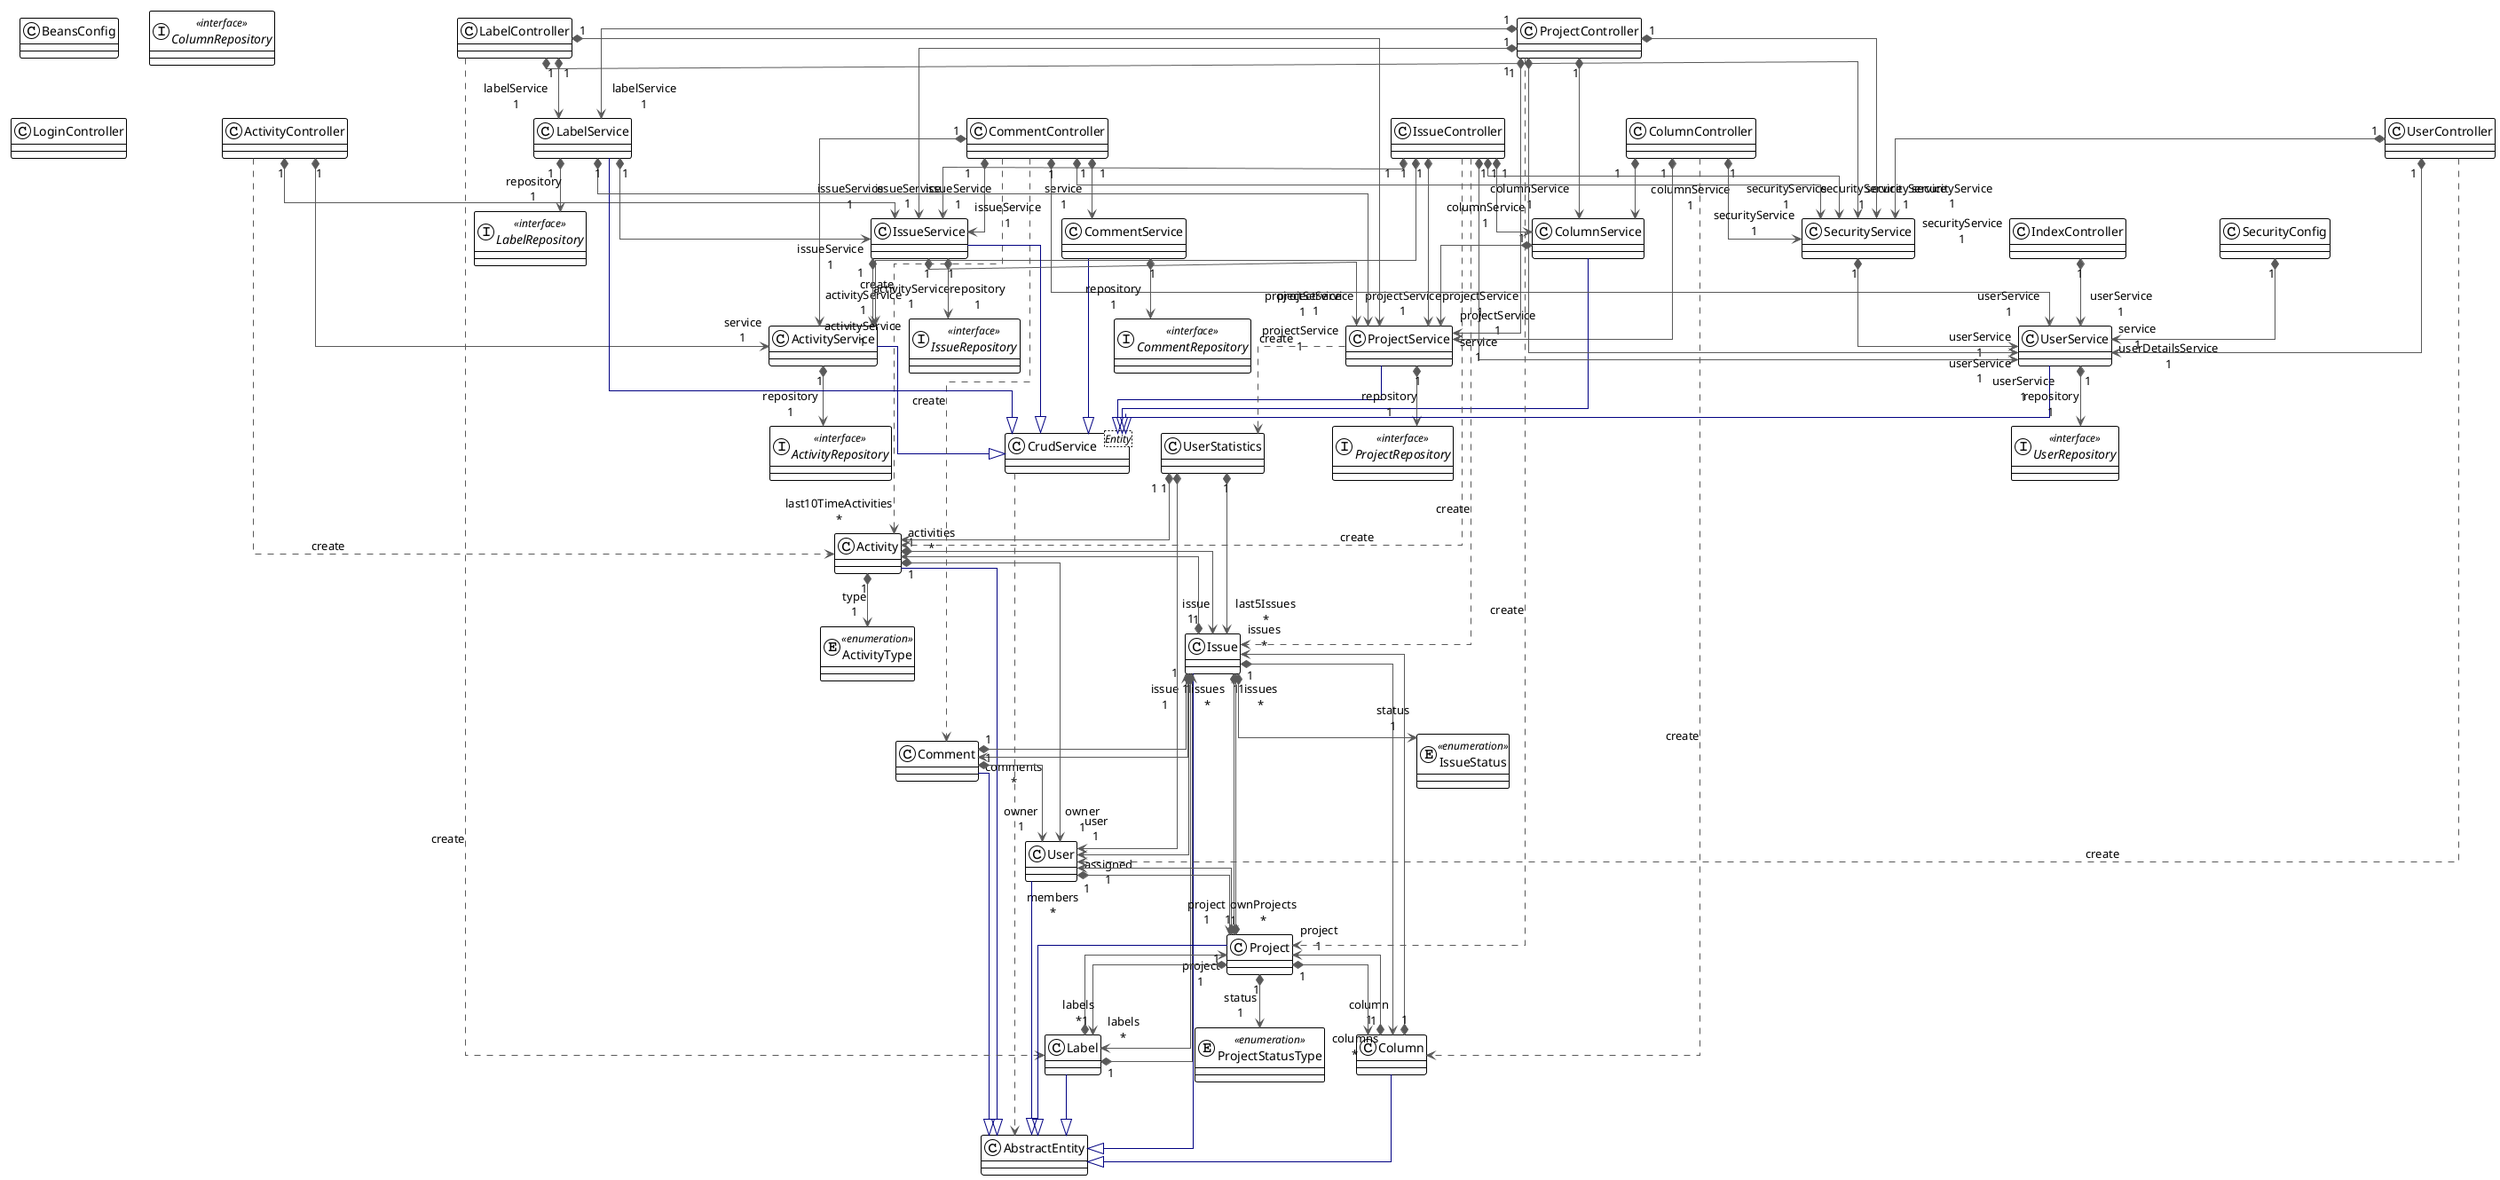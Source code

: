 @startuml

!theme plain
top to bottom direction
skinparam linetype ortho

class AbstractEntity
class Activity
class ActivityController
interface ActivityRepository << interface >>
class ActivityService
enum ActivityType << enumeration >>
class BeansConfig
class Column
class ColumnController
interface ColumnRepository << interface >>
class ColumnService
class Comment
class CommentController
interface CommentRepository << interface >>
class CommentService
class CrudService<Entity>
class IndexController
class Issue
class IssueController
interface IssueRepository << interface >>
class IssueService
enum IssueStatus << enumeration >>
class Label
class LabelController
interface LabelRepository << interface >>
class LabelService
class LoginController
class Project
class ProjectController
interface ProjectRepository << interface >>
class ProjectService
enum ProjectStatusType << enumeration >>
class SecurityConfig
class SecurityService
class User
class UserController
interface UserRepository << interface >>
class UserService
class UserStatistics

Activity            -[#000082,plain]-^  AbstractEntity     
Activity           "1" *-[#595959,plain]-> "type\n1" ActivityType       
Activity           "1" *-[#595959,plain]-> "issue\n1" Issue              
Activity           "1" *-[#595959,plain]-> "owner\n1" User               
ActivityController  -[#595959,dashed]->  Activity           : "«create»"
ActivityController "1" *-[#595959,plain]-> "service\n1" ActivityService    
ActivityController "1" *-[#595959,plain]-> "issueService\n1" IssueService       
ActivityService    "1" *-[#595959,plain]-> "repository\n1" ActivityRepository 
ActivityService     -[#000082,plain]-^  CrudService        
Column              -[#000082,plain]-^  AbstractEntity     
Column             "1" *-[#595959,plain]-> "issues\n*" Issue              
Column             "1" *-[#595959,plain]-> "project\n1" Project            
ColumnController    -[#595959,dashed]->  Column             : "«create»"
ColumnController   "1" *-[#595959,plain]-> "columnService\n1" ColumnService      
ColumnController   "1" *-[#595959,plain]-> "projectService\n1" ProjectService     
ColumnController   "1" *-[#595959,plain]-> "securityService\n1" SecurityService    
ColumnService       -[#000082,plain]-^  CrudService        
ColumnService      "1" *-[#595959,plain]-> "projectService\n1" ProjectService     
Comment             -[#000082,plain]-^  AbstractEntity     
Comment            "1" *-[#595959,plain]-> "issue\n1" Issue              
Comment            "1" *-[#595959,plain]-> "owner\n1" User               
CommentController   -[#595959,dashed]->  Activity           : "«create»"
CommentController  "1" *-[#595959,plain]-> "activityService\n1" ActivityService    
CommentController   -[#595959,dashed]->  Comment            : "«create»"
CommentController  "1" *-[#595959,plain]-> "service\n1" CommentService     
CommentController  "1" *-[#595959,plain]-> "issueService\n1" IssueService       
CommentController  "1" *-[#595959,plain]-> "securityService\n1" SecurityService    
CommentController  "1" *-[#595959,plain]-> "userService\n1" UserService        
CommentService     "1" *-[#595959,plain]-> "repository\n1" CommentRepository  
CommentService      -[#000082,plain]-^  CrudService        
CrudService         -[#595959,dashed]->  AbstractEntity     
IndexController    "1" *-[#595959,plain]-> "userService\n1" UserService        
Issue               -[#000082,plain]-^  AbstractEntity     
Issue              "1" *-[#595959,plain]-> "activities\n*" Activity           
Issue              "1" *-[#595959,plain]-> "column\n1" Column             
Issue              "1" *-[#595959,plain]-> "comments\n*" Comment            
Issue              "1" *-[#595959,plain]-> "status\n1" IssueStatus        
Issue              "1" *-[#595959,plain]-> "labels\n*" Label              
Issue              "1" *-[#595959,plain]-> "project\n1" Project            
Issue              "1" *-[#595959,plain]-> "assigned\n1" User               
IssueController     -[#595959,dashed]->  Activity           : "«create»"
IssueController    "1" *-[#595959,plain]-> "activityService\n1" ActivityService    
IssueController    "1" *-[#595959,plain]-> "columnService\n1" ColumnService      
IssueController     -[#595959,dashed]->  Issue              : "«create»"
IssueController    "1" *-[#595959,plain]-> "issueService\n1" IssueService       
IssueController    "1" *-[#595959,plain]-> "projectService\n1" ProjectService     
IssueController    "1" *-[#595959,plain]-> "securityService\n1" SecurityService    
IssueController    "1" *-[#595959,plain]-> "userService\n1" UserService        
IssueService       "1" *-[#595959,plain]-> "activityService\n1" ActivityService    
IssueService        -[#000082,plain]-^  CrudService        
IssueService       "1" *-[#595959,plain]-> "repository\n1" IssueRepository    
IssueService       "1" *-[#595959,plain]-> "projectService\n1" ProjectService     
Label               -[#000082,plain]-^  AbstractEntity     
Label              "1" *-[#595959,plain]-> "issues\n*" Issue              
Label              "1" *-[#595959,plain]-> "project\n1" Project            
LabelController     -[#595959,dashed]->  Label              : "«create»"
LabelController    "1" *-[#595959,plain]-> "labelService\n1" LabelService       
LabelController    "1" *-[#595959,plain]-> "projectService\n1" ProjectService     
LabelController    "1" *-[#595959,plain]-> "securityService\n1" SecurityService    
LabelService        -[#000082,plain]-^  CrudService        
LabelService       "1" *-[#595959,plain]-> "issueService\n1" IssueService       
LabelService       "1" *-[#595959,plain]-> "repository\n1" LabelRepository    
LabelService       "1" *-[#595959,plain]-> "projectService\n1" ProjectService     
Project             -[#000082,plain]-^  AbstractEntity     
Project            "1" *-[#595959,plain]-> "columns\n*" Column             
Project            "1" *-[#595959,plain]-> "issues\n*" Issue              
Project            "1" *-[#595959,plain]-> "labels\n*" Label              
Project            "1" *-[#595959,plain]-> "status\n1" ProjectStatusType  
Project            "1" *-[#595959,plain]-> "members\n*" User               
ProjectController  "1" *-[#595959,plain]-> "columnService\n1" ColumnService      
ProjectController  "1" *-[#595959,plain]-> "issueService\n1" IssueService       
ProjectController  "1" *-[#595959,plain]-> "labelService\n1" LabelService       
ProjectController   -[#595959,dashed]->  Project            : "«create»"
ProjectController  "1" *-[#595959,plain]-> "service\n1" ProjectService     
ProjectController  "1" *-[#595959,plain]-> "securityService\n1" SecurityService    
ProjectController  "1" *-[#595959,plain]-> "userService\n1" UserService        
ProjectService      -[#000082,plain]-^  CrudService        
ProjectService     "1" *-[#595959,plain]-> "repository\n1" ProjectRepository  
ProjectService      -[#595959,dashed]->  UserStatistics     : "«create»"
SecurityConfig     "1" *-[#595959,plain]-> "userDetailsService\n1" UserService        
SecurityService    "1" *-[#595959,plain]-> "userService\n1" UserService        
User                -[#000082,plain]-^  AbstractEntity     
User               "1" *-[#595959,plain]-> "ownProjects\n*" Project            
UserController     "1" *-[#595959,plain]-> "securityService\n1" SecurityService    
UserController      -[#595959,dashed]->  User               : "«create»"
UserController     "1" *-[#595959,plain]-> "service\n1" UserService        
UserService         -[#000082,plain]-^  CrudService        
UserService        "1" *-[#595959,plain]-> "repository\n1" UserRepository     
UserStatistics     "1" *-[#595959,plain]-> "last10TimeActivities\n*" Activity           
UserStatistics     "1" *-[#595959,plain]-> "last5Issues\n*" Issue              
UserStatistics     "1" *-[#595959,plain]-> "user\n1" User               
@enduml
